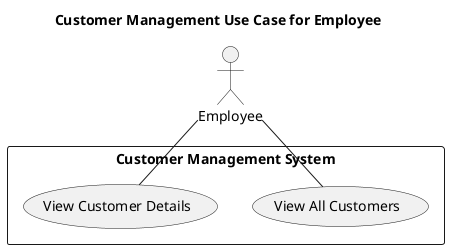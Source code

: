 @startuml
title Customer Management Use Case for Employee

actor "Employee" as Employee

rectangle "Customer Management System" {
    usecase "View All Customers"
    usecase "View Customer Details"
}

Employee -- "View All Customers"
Employee -- "View Customer Details"

@enduml
